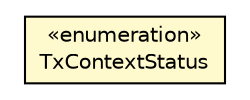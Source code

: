 #!/usr/local/bin/dot
#
# Class diagram 
# Generated by UMLGraph version R5_6-24-gf6e263 (http://www.umlgraph.org/)
#

digraph G {
	edge [fontname="Helvetica",fontsize=10,labelfontname="Helvetica",labelfontsize=10];
	node [fontname="Helvetica",fontsize=10,shape=plaintext];
	nodesep=0.25;
	ranksep=0.5;
	// com.orientechnologies.orient.server.distributed.impl.TxContextStatus
	c8335359 [label=<<table title="com.orientechnologies.orient.server.distributed.impl.TxContextStatus" border="0" cellborder="1" cellspacing="0" cellpadding="2" port="p" bgcolor="lemonChiffon" href="./TxContextStatus.html">
		<tr><td><table border="0" cellspacing="0" cellpadding="1">
<tr><td align="center" balign="center"> &#171;enumeration&#187; </td></tr>
<tr><td align="center" balign="center"> TxContextStatus </td></tr>
		</table></td></tr>
		</table>>, URL="./TxContextStatus.html", fontname="Helvetica", fontcolor="black", fontsize=10.0];
}

